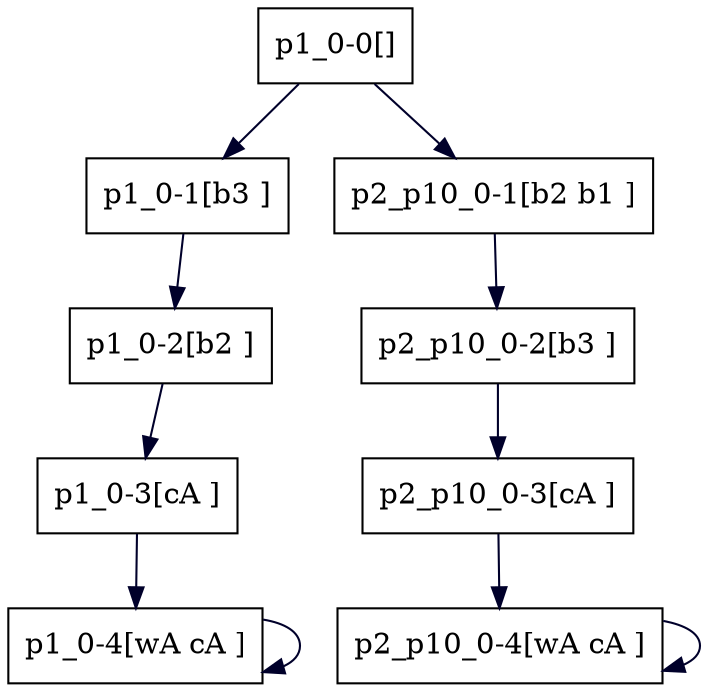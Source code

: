 digraph G {
  "p1_0-0[]" [shape=box, ];
  "p1_0-1[b3 ]" [shape=box, ];
  "p1_0-2[b2 ]" [shape=box, ];
  "p1_0-3[cA ]" [shape=box, ];
  "p1_0-4[wA cA ]" [shape=box, ];
  "p2_p10_0-1[b2 b1 ]" [shape=box, ];
  "p2_p10_0-2[b3 ]" [shape=box, ];
  "p2_p10_0-3[cA ]" [shape=box, ];
  "p2_p10_0-4[wA cA ]" [shape=box, ];
  
  
  "p1_0-0[]" -> "p1_0-1[b3 ]" [color="#00002A", ];
  "p1_0-0[]" -> "p2_p10_0-1[b2 b1 ]" [color="#00002A", ];
  "p1_0-1[b3 ]" -> "p1_0-2[b2 ]" [color="#00002A", ];
  "p1_0-2[b2 ]" -> "p1_0-3[cA ]" [color="#00002A", ];
  "p1_0-3[cA ]" -> "p1_0-4[wA cA ]" [color="#00002A", ];
  "p1_0-4[wA cA ]" -> "p1_0-4[wA cA ]" [color="#00002A", ];
  "p2_p10_0-1[b2 b1 ]" -> "p2_p10_0-2[b3 ]" [color="#00002A", ];
  "p2_p10_0-2[b3 ]" -> "p2_p10_0-3[cA ]" [color="#00002A", ];
  "p2_p10_0-3[cA ]" -> "p2_p10_0-4[wA cA ]" [color="#00002A", ];
  "p2_p10_0-4[wA cA ]" -> "p2_p10_0-4[wA cA ]" [color="#00002A", ];
  
  }
